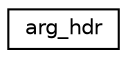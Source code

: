 digraph "Graphical Class Hierarchy"
{
 // LATEX_PDF_SIZE
  edge [fontname="Helvetica",fontsize="10",labelfontname="Helvetica",labelfontsize="10"];
  node [fontname="Helvetica",fontsize="10",shape=record];
  rankdir="LR";
  Node0 [label="arg_hdr",height=0.2,width=0.4,color="black", fillcolor="white", style="filled",URL="$structarg__hdr.html",tooltip=" "];
}
